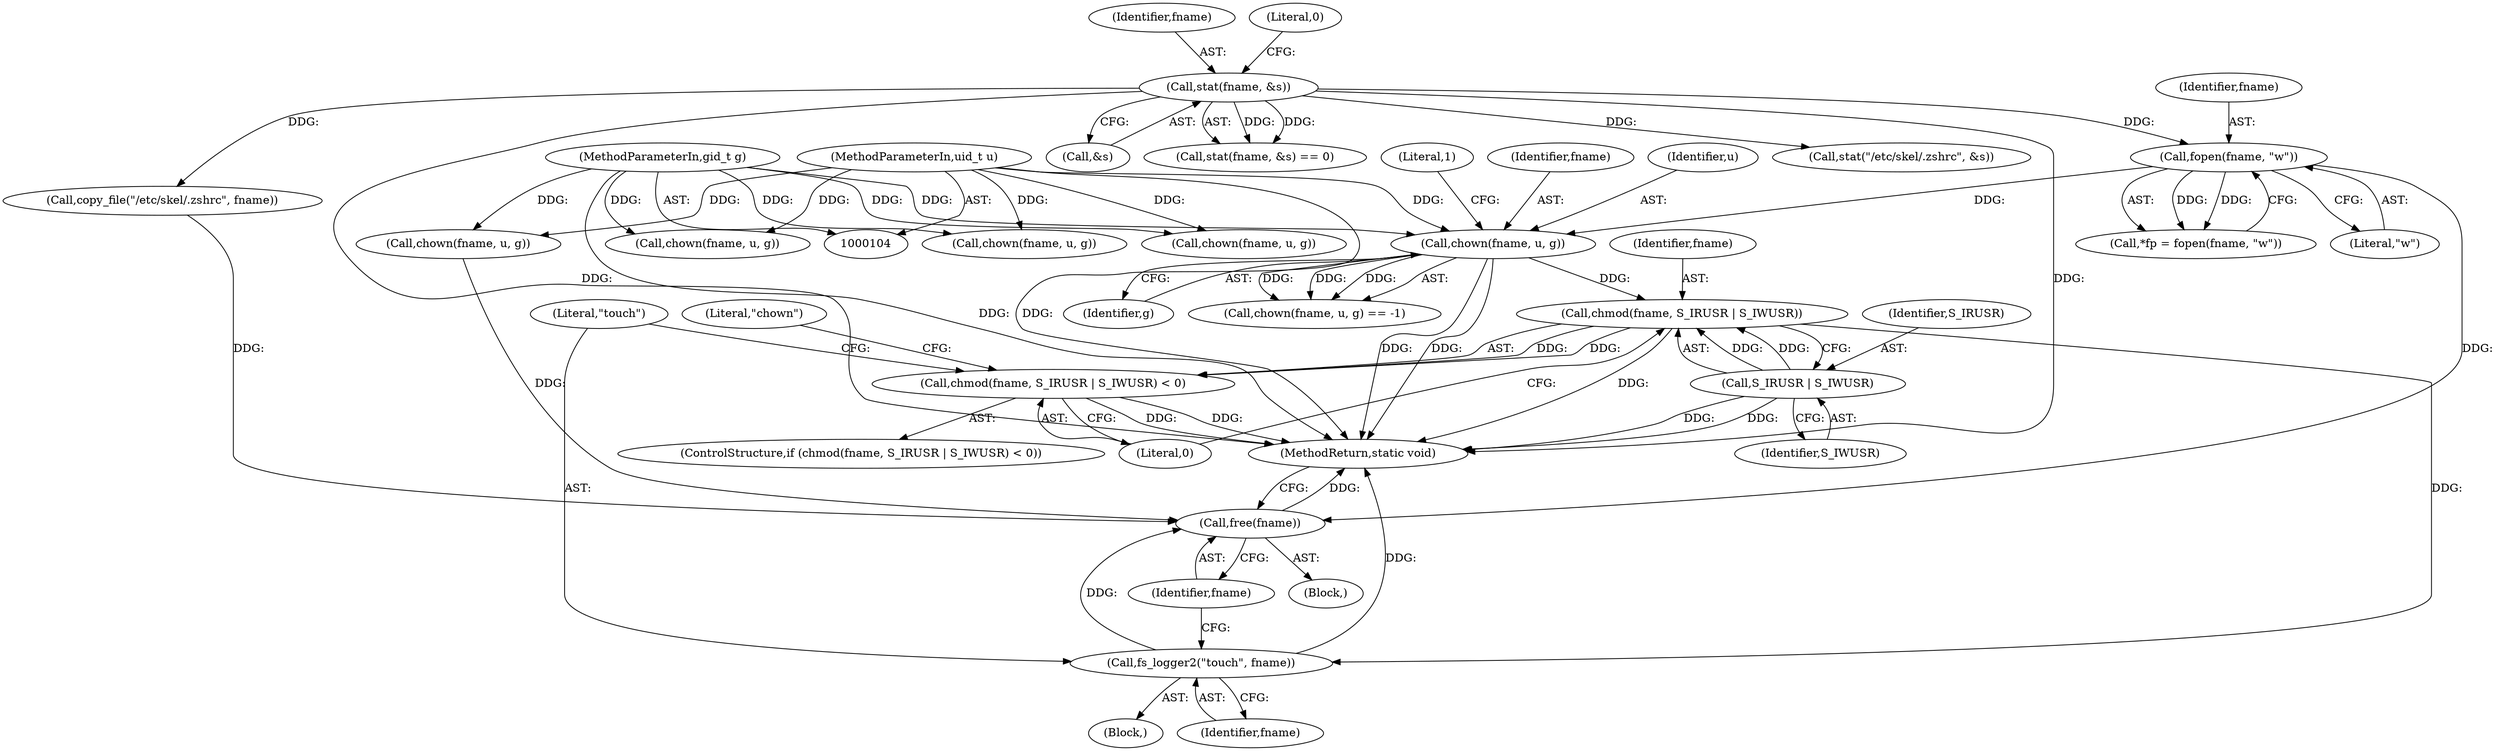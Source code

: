digraph "0_firejail_903fd8a0789ca3cc3c21d84cd0282481515592ef_1@API" {
"1000197" [label="(Call,chmod(fname, S_IRUSR | S_IWUSR))"];
"1000187" [label="(Call,chown(fname, u, g))"];
"1000174" [label="(Call,fopen(fname, \"w\"))"];
"1000127" [label="(Call,stat(fname, &s))"];
"1000106" [label="(MethodParameterIn,uid_t u)"];
"1000107" [label="(MethodParameterIn,gid_t g)"];
"1000199" [label="(Call,S_IRUSR | S_IWUSR)"];
"1000196" [label="(Call,chmod(fname, S_IRUSR | S_IWUSR) < 0)"];
"1000205" [label="(Call,fs_logger2(\"touch\", fname))"];
"1000208" [label="(Call,free(fname))"];
"1000135" [label="(Call,stat(\"/etc/skel/.zshrc\", &s))"];
"1000198" [label="(Identifier,fname)"];
"1000197" [label="(Call,chmod(fname, S_IRUSR | S_IWUSR))"];
"1000129" [label="(Call,&s)"];
"1000128" [label="(Identifier,fname)"];
"1000288" [label="(Call,chown(fname, u, g))"];
"1000371" [label="(MethodReturn,static void)"];
"1000187" [label="(Call,chown(fname, u, g))"];
"1000175" [label="(Identifier,fname)"];
"1000201" [label="(Identifier,S_IWUSR)"];
"1000127" [label="(Call,stat(fname, &s))"];
"1000176" [label="(Literal,\"w\")"];
"1000199" [label="(Call,S_IRUSR | S_IWUSR)"];
"1000204" [label="(Literal,\"chown\")"];
"1000179" [label="(Block,)"];
"1000189" [label="(Identifier,u)"];
"1000209" [label="(Identifier,fname)"];
"1000192" [label="(Literal,1)"];
"1000107" [label="(MethodParameterIn,gid_t g)"];
"1000188" [label="(Identifier,fname)"];
"1000200" [label="(Identifier,S_IRUSR)"];
"1000205" [label="(Call,fs_logger2(\"touch\", fname))"];
"1000196" [label="(Call,chmod(fname, S_IRUSR | S_IWUSR) < 0)"];
"1000159" [label="(Call,chown(fname, u, g))"];
"1000131" [label="(Literal,0)"];
"1000206" [label="(Literal,\"touch\")"];
"1000174" [label="(Call,fopen(fname, \"w\"))"];
"1000260" [label="(Call,chown(fname, u, g))"];
"1000190" [label="(Identifier,g)"];
"1000172" [label="(Call,*fp = fopen(fname, \"w\"))"];
"1000359" [label="(Call,chown(fname, u, g))"];
"1000195" [label="(ControlStructure,if (chmod(fname, S_IRUSR | S_IWUSR) < 0))"];
"1000186" [label="(Call,chown(fname, u, g) == -1)"];
"1000208" [label="(Call,free(fname))"];
"1000112" [label="(Block,)"];
"1000126" [label="(Call,stat(fname, &s) == 0)"];
"1000152" [label="(Call,copy_file(\"/etc/skel/.zshrc\", fname))"];
"1000207" [label="(Identifier,fname)"];
"1000106" [label="(MethodParameterIn,uid_t u)"];
"1000202" [label="(Literal,0)"];
"1000197" -> "1000196"  [label="AST: "];
"1000197" -> "1000199"  [label="CFG: "];
"1000198" -> "1000197"  [label="AST: "];
"1000199" -> "1000197"  [label="AST: "];
"1000202" -> "1000197"  [label="CFG: "];
"1000197" -> "1000371"  [label="DDG: "];
"1000197" -> "1000196"  [label="DDG: "];
"1000197" -> "1000196"  [label="DDG: "];
"1000187" -> "1000197"  [label="DDG: "];
"1000199" -> "1000197"  [label="DDG: "];
"1000199" -> "1000197"  [label="DDG: "];
"1000197" -> "1000205"  [label="DDG: "];
"1000187" -> "1000186"  [label="AST: "];
"1000187" -> "1000190"  [label="CFG: "];
"1000188" -> "1000187"  [label="AST: "];
"1000189" -> "1000187"  [label="AST: "];
"1000190" -> "1000187"  [label="AST: "];
"1000192" -> "1000187"  [label="CFG: "];
"1000187" -> "1000371"  [label="DDG: "];
"1000187" -> "1000371"  [label="DDG: "];
"1000187" -> "1000186"  [label="DDG: "];
"1000187" -> "1000186"  [label="DDG: "];
"1000187" -> "1000186"  [label="DDG: "];
"1000174" -> "1000187"  [label="DDG: "];
"1000106" -> "1000187"  [label="DDG: "];
"1000107" -> "1000187"  [label="DDG: "];
"1000174" -> "1000172"  [label="AST: "];
"1000174" -> "1000176"  [label="CFG: "];
"1000175" -> "1000174"  [label="AST: "];
"1000176" -> "1000174"  [label="AST: "];
"1000172" -> "1000174"  [label="CFG: "];
"1000174" -> "1000172"  [label="DDG: "];
"1000174" -> "1000172"  [label="DDG: "];
"1000127" -> "1000174"  [label="DDG: "];
"1000174" -> "1000208"  [label="DDG: "];
"1000127" -> "1000126"  [label="AST: "];
"1000127" -> "1000129"  [label="CFG: "];
"1000128" -> "1000127"  [label="AST: "];
"1000129" -> "1000127"  [label="AST: "];
"1000131" -> "1000127"  [label="CFG: "];
"1000127" -> "1000371"  [label="DDG: "];
"1000127" -> "1000371"  [label="DDG: "];
"1000127" -> "1000126"  [label="DDG: "];
"1000127" -> "1000126"  [label="DDG: "];
"1000127" -> "1000135"  [label="DDG: "];
"1000127" -> "1000152"  [label="DDG: "];
"1000106" -> "1000104"  [label="AST: "];
"1000106" -> "1000371"  [label="DDG: "];
"1000106" -> "1000159"  [label="DDG: "];
"1000106" -> "1000260"  [label="DDG: "];
"1000106" -> "1000288"  [label="DDG: "];
"1000106" -> "1000359"  [label="DDG: "];
"1000107" -> "1000104"  [label="AST: "];
"1000107" -> "1000371"  [label="DDG: "];
"1000107" -> "1000159"  [label="DDG: "];
"1000107" -> "1000260"  [label="DDG: "];
"1000107" -> "1000288"  [label="DDG: "];
"1000107" -> "1000359"  [label="DDG: "];
"1000199" -> "1000201"  [label="CFG: "];
"1000200" -> "1000199"  [label="AST: "];
"1000201" -> "1000199"  [label="AST: "];
"1000199" -> "1000371"  [label="DDG: "];
"1000199" -> "1000371"  [label="DDG: "];
"1000196" -> "1000195"  [label="AST: "];
"1000196" -> "1000202"  [label="CFG: "];
"1000202" -> "1000196"  [label="AST: "];
"1000204" -> "1000196"  [label="CFG: "];
"1000206" -> "1000196"  [label="CFG: "];
"1000196" -> "1000371"  [label="DDG: "];
"1000196" -> "1000371"  [label="DDG: "];
"1000205" -> "1000179"  [label="AST: "];
"1000205" -> "1000207"  [label="CFG: "];
"1000206" -> "1000205"  [label="AST: "];
"1000207" -> "1000205"  [label="AST: "];
"1000209" -> "1000205"  [label="CFG: "];
"1000205" -> "1000371"  [label="DDG: "];
"1000205" -> "1000208"  [label="DDG: "];
"1000208" -> "1000112"  [label="AST: "];
"1000208" -> "1000209"  [label="CFG: "];
"1000209" -> "1000208"  [label="AST: "];
"1000371" -> "1000208"  [label="CFG: "];
"1000208" -> "1000371"  [label="DDG: "];
"1000159" -> "1000208"  [label="DDG: "];
"1000152" -> "1000208"  [label="DDG: "];
}
